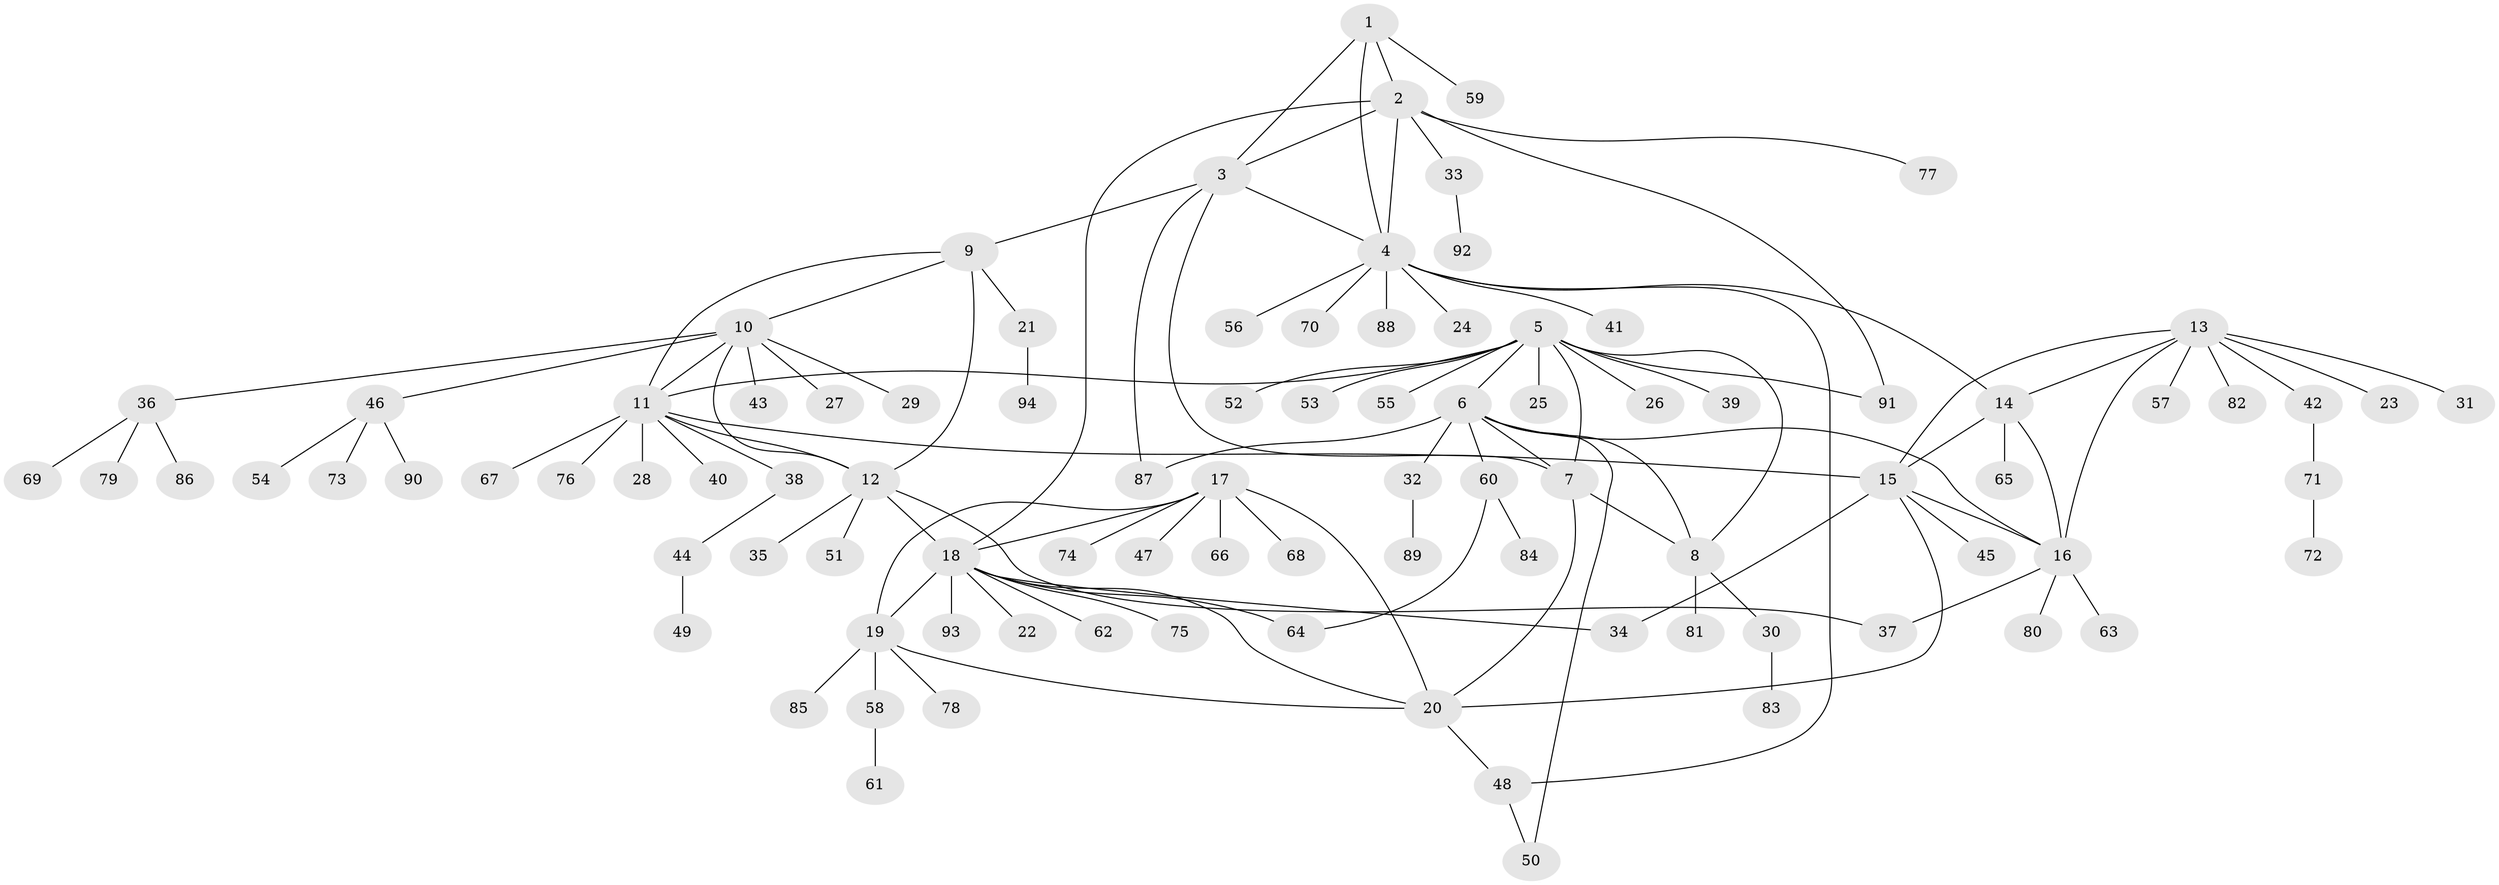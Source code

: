 // Generated by graph-tools (version 1.1) at 2025/15/03/09/25 04:15:50]
// undirected, 94 vertices, 121 edges
graph export_dot {
graph [start="1"]
  node [color=gray90,style=filled];
  1;
  2;
  3;
  4;
  5;
  6;
  7;
  8;
  9;
  10;
  11;
  12;
  13;
  14;
  15;
  16;
  17;
  18;
  19;
  20;
  21;
  22;
  23;
  24;
  25;
  26;
  27;
  28;
  29;
  30;
  31;
  32;
  33;
  34;
  35;
  36;
  37;
  38;
  39;
  40;
  41;
  42;
  43;
  44;
  45;
  46;
  47;
  48;
  49;
  50;
  51;
  52;
  53;
  54;
  55;
  56;
  57;
  58;
  59;
  60;
  61;
  62;
  63;
  64;
  65;
  66;
  67;
  68;
  69;
  70;
  71;
  72;
  73;
  74;
  75;
  76;
  77;
  78;
  79;
  80;
  81;
  82;
  83;
  84;
  85;
  86;
  87;
  88;
  89;
  90;
  91;
  92;
  93;
  94;
  1 -- 2;
  1 -- 3;
  1 -- 4;
  1 -- 59;
  2 -- 3;
  2 -- 4;
  2 -- 18;
  2 -- 33;
  2 -- 77;
  2 -- 91;
  3 -- 4;
  3 -- 7;
  3 -- 9;
  3 -- 87;
  4 -- 14;
  4 -- 24;
  4 -- 41;
  4 -- 48;
  4 -- 56;
  4 -- 70;
  4 -- 88;
  5 -- 6;
  5 -- 7;
  5 -- 8;
  5 -- 11;
  5 -- 25;
  5 -- 26;
  5 -- 39;
  5 -- 52;
  5 -- 53;
  5 -- 55;
  5 -- 91;
  6 -- 7;
  6 -- 8;
  6 -- 16;
  6 -- 32;
  6 -- 50;
  6 -- 60;
  6 -- 87;
  7 -- 8;
  7 -- 20;
  8 -- 30;
  8 -- 81;
  9 -- 10;
  9 -- 11;
  9 -- 12;
  9 -- 21;
  10 -- 11;
  10 -- 12;
  10 -- 27;
  10 -- 29;
  10 -- 36;
  10 -- 43;
  10 -- 46;
  11 -- 12;
  11 -- 15;
  11 -- 28;
  11 -- 38;
  11 -- 40;
  11 -- 67;
  11 -- 76;
  12 -- 18;
  12 -- 35;
  12 -- 37;
  12 -- 51;
  13 -- 14;
  13 -- 15;
  13 -- 16;
  13 -- 23;
  13 -- 31;
  13 -- 42;
  13 -- 57;
  13 -- 82;
  14 -- 15;
  14 -- 16;
  14 -- 65;
  15 -- 16;
  15 -- 20;
  15 -- 34;
  15 -- 45;
  16 -- 37;
  16 -- 63;
  16 -- 80;
  17 -- 18;
  17 -- 19;
  17 -- 20;
  17 -- 47;
  17 -- 66;
  17 -- 68;
  17 -- 74;
  18 -- 19;
  18 -- 20;
  18 -- 22;
  18 -- 34;
  18 -- 62;
  18 -- 64;
  18 -- 75;
  18 -- 93;
  19 -- 20;
  19 -- 58;
  19 -- 78;
  19 -- 85;
  20 -- 48;
  21 -- 94;
  30 -- 83;
  32 -- 89;
  33 -- 92;
  36 -- 69;
  36 -- 79;
  36 -- 86;
  38 -- 44;
  42 -- 71;
  44 -- 49;
  46 -- 54;
  46 -- 73;
  46 -- 90;
  48 -- 50;
  58 -- 61;
  60 -- 64;
  60 -- 84;
  71 -- 72;
}
